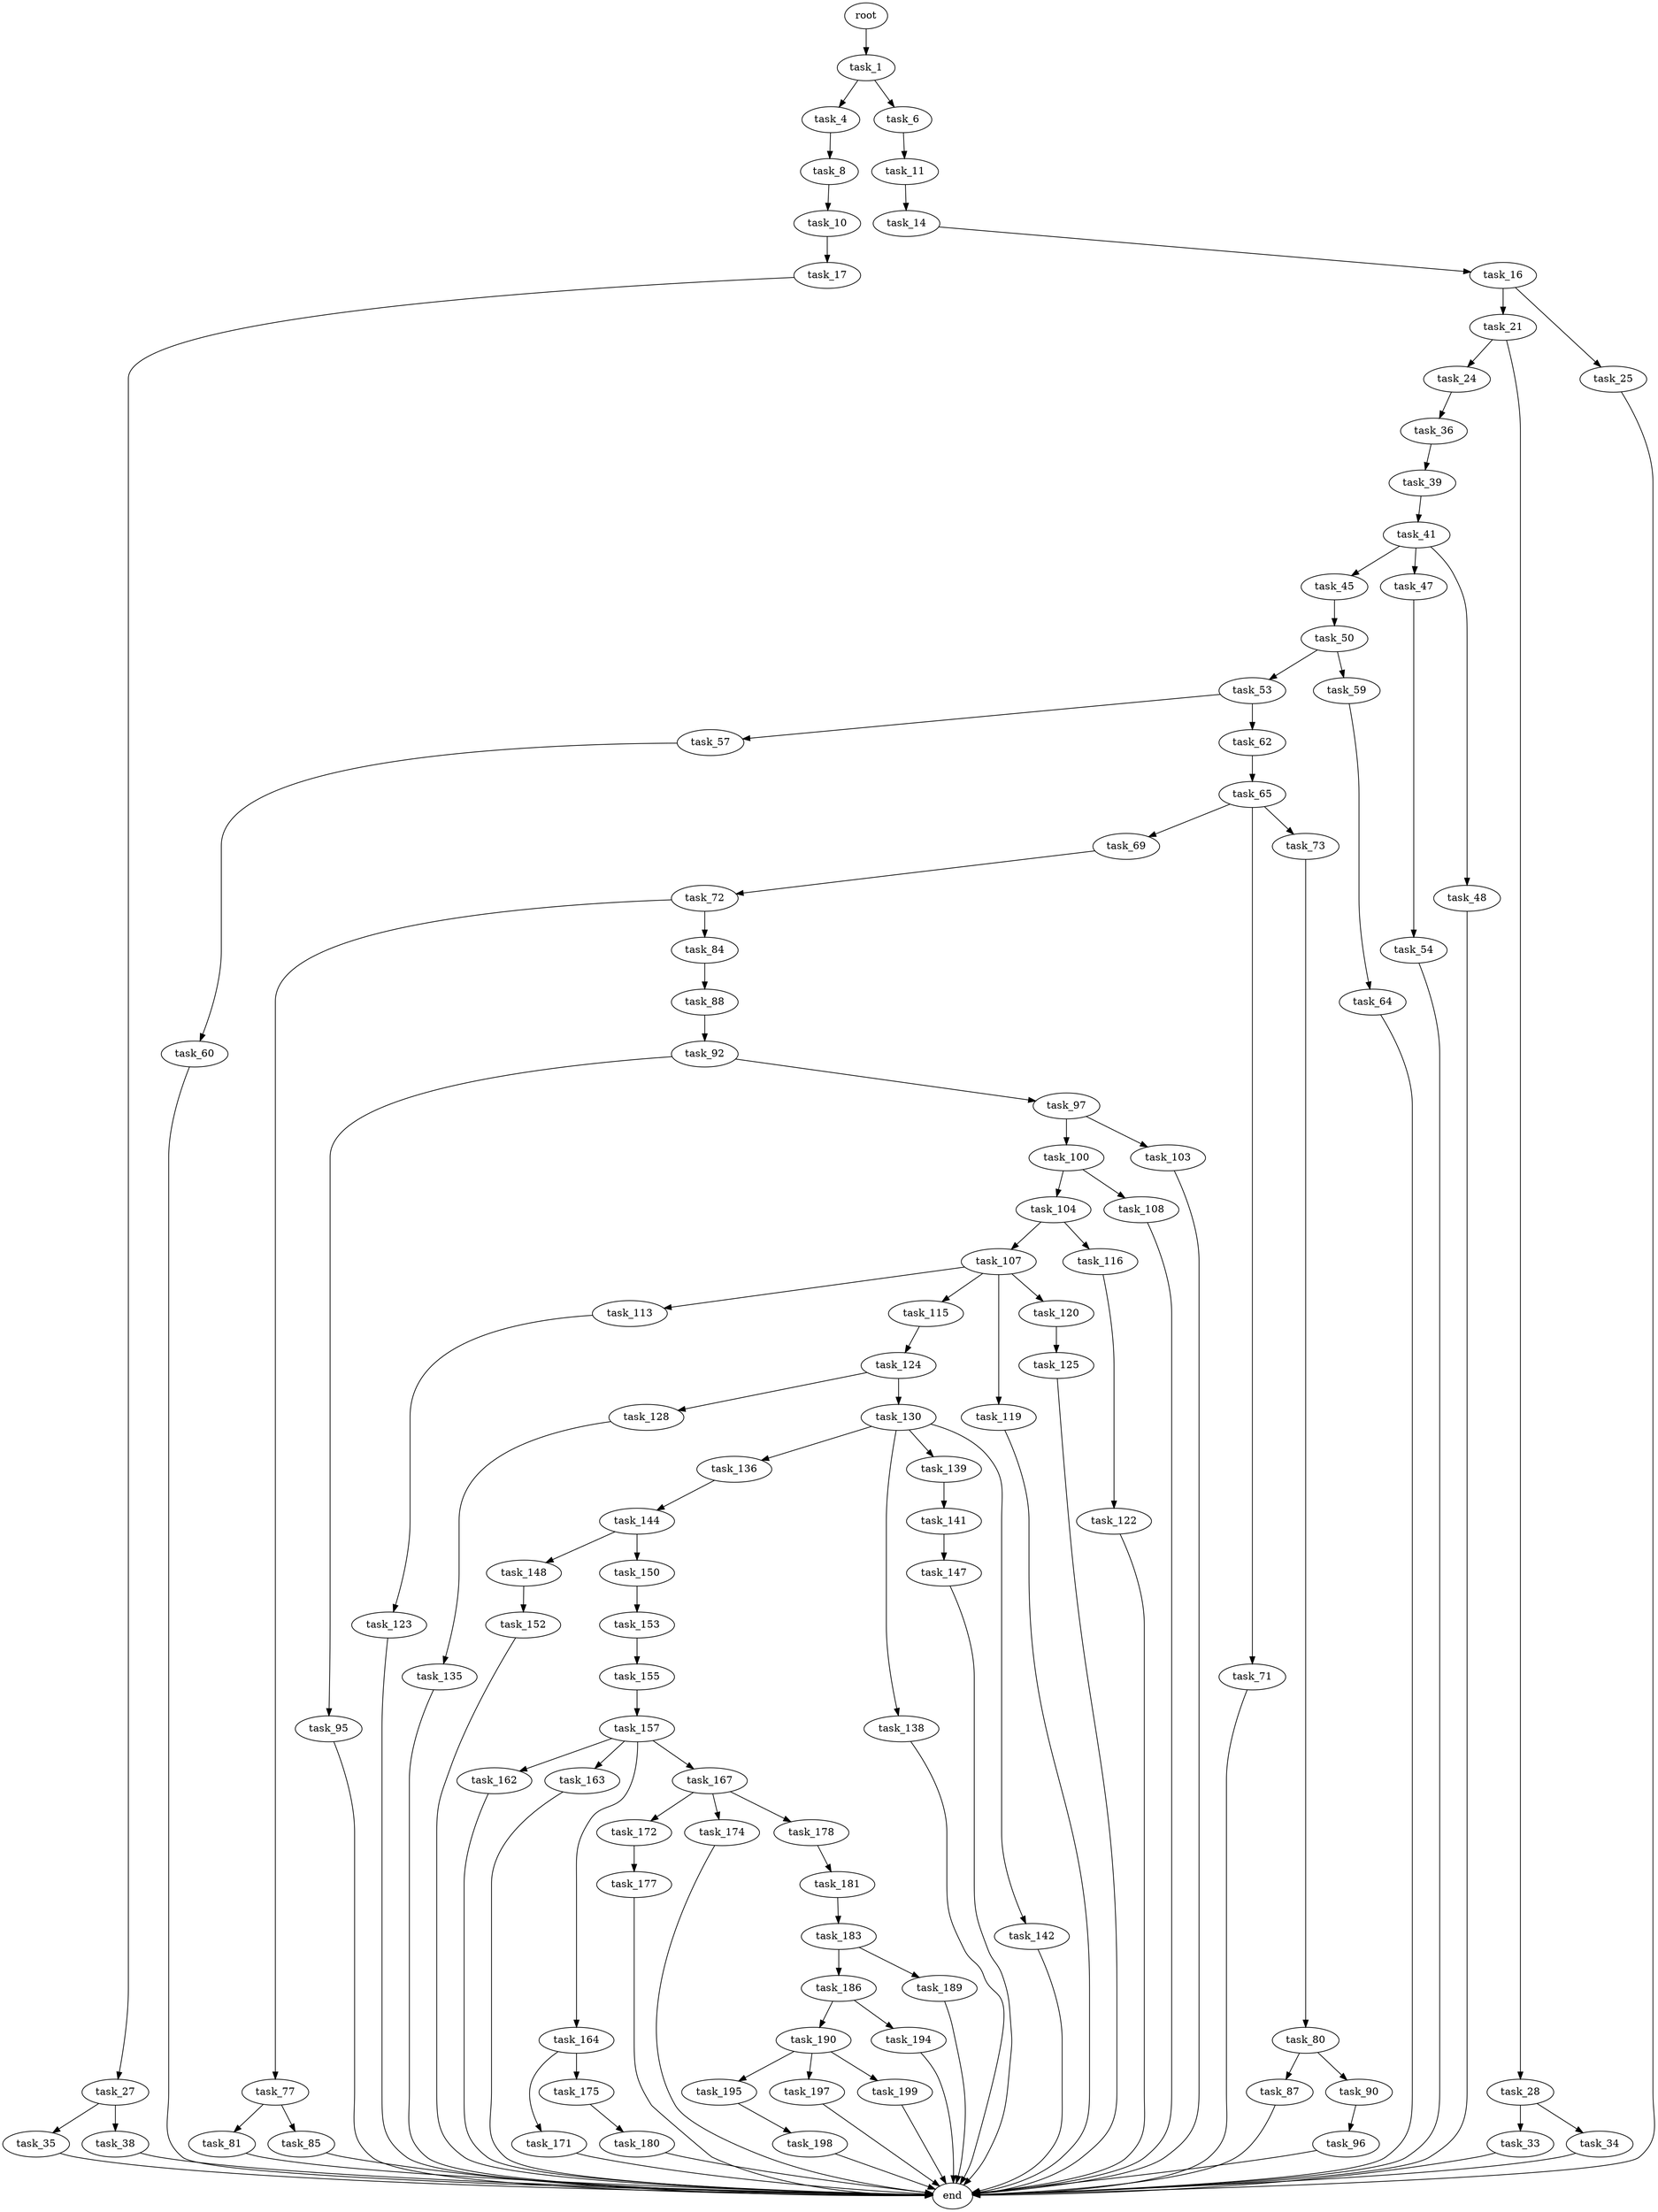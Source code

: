 digraph G {
  root [size="0.000000"];
  task_1 [size="231928233984.000000"];
  task_4 [size="37585717224.000000"];
  task_6 [size="28805860815.000000"];
  task_8 [size="909309328548.000000"];
  task_11 [size="134217728000.000000"];
  task_10 [size="7331548308.000000"];
  task_17 [size="141941233720.000000"];
  task_14 [size="68719476736.000000"];
  task_16 [size="67133953566.000000"];
  task_21 [size="231928233984.000000"];
  task_25 [size="593953014086.000000"];
  task_27 [size="134217728000.000000"];
  task_24 [size="25925147042.000000"];
  task_28 [size="1073741824000.000000"];
  task_36 [size="94676192352.000000"];
  end [size="0.000000"];
  task_35 [size="523642946907.000000"];
  task_38 [size="475286703872.000000"];
  task_33 [size="183984958567.000000"];
  task_34 [size="28991029248.000000"];
  task_39 [size="1073741824000.000000"];
  task_41 [size="8589934592.000000"];
  task_45 [size="911815307355.000000"];
  task_47 [size="13676042300.000000"];
  task_48 [size="782757789696.000000"];
  task_50 [size="68719476736.000000"];
  task_54 [size="368293445632.000000"];
  task_53 [size="142141466721.000000"];
  task_59 [size="42129087205.000000"];
  task_57 [size="1036776961859.000000"];
  task_62 [size="6545071576.000000"];
  task_60 [size="8274023156.000000"];
  task_64 [size="7496563499.000000"];
  task_65 [size="8589934592.000000"];
  task_69 [size="596603950592.000000"];
  task_71 [size="15598917400.000000"];
  task_73 [size="19407256153.000000"];
  task_72 [size="145627967628.000000"];
  task_77 [size="464904115716.000000"];
  task_84 [size="40195159778.000000"];
  task_80 [size="368293445632.000000"];
  task_81 [size="8589934592.000000"];
  task_85 [size="997842737597.000000"];
  task_87 [size="2965848282.000000"];
  task_90 [size="105937367952.000000"];
  task_88 [size="120890545380.000000"];
  task_92 [size="4741774562.000000"];
  task_96 [size="4520931633.000000"];
  task_95 [size="231928233984.000000"];
  task_97 [size="849959087898.000000"];
  task_100 [size="368293445632.000000"];
  task_103 [size="231928233984.000000"];
  task_104 [size="381771008696.000000"];
  task_108 [size="1073741824000.000000"];
  task_107 [size="1102960294.000000"];
  task_116 [size="20561171179.000000"];
  task_113 [size="1421061440813.000000"];
  task_115 [size="29743217972.000000"];
  task_119 [size="2677781485.000000"];
  task_120 [size="31040849191.000000"];
  task_123 [size="8310185563.000000"];
  task_124 [size="11908362623.000000"];
  task_122 [size="368293445632.000000"];
  task_125 [size="14267174425.000000"];
  task_128 [size="98589937058.000000"];
  task_130 [size="693985055504.000000"];
  task_135 [size="3343356484.000000"];
  task_136 [size="67530071640.000000"];
  task_138 [size="130958233836.000000"];
  task_139 [size="1073741824000.000000"];
  task_142 [size="231928233984.000000"];
  task_144 [size="180571115192.000000"];
  task_141 [size="12583892501.000000"];
  task_147 [size="28991029248.000000"];
  task_148 [size="24891104107.000000"];
  task_150 [size="14229935585.000000"];
  task_152 [size="13956760025.000000"];
  task_153 [size="439256971005.000000"];
  task_155 [size="737798365772.000000"];
  task_157 [size="579072608261.000000"];
  task_162 [size="8589934592.000000"];
  task_163 [size="1073741824000.000000"];
  task_164 [size="33425715558.000000"];
  task_167 [size="2896467446.000000"];
  task_171 [size="12620580510.000000"];
  task_175 [size="134217728000.000000"];
  task_172 [size="13315164304.000000"];
  task_174 [size="58631014150.000000"];
  task_178 [size="68719476736.000000"];
  task_177 [size="1224259538882.000000"];
  task_180 [size="8304877662.000000"];
  task_181 [size="5565798088.000000"];
  task_183 [size="1514234638.000000"];
  task_186 [size="39750516659.000000"];
  task_189 [size="7401014139.000000"];
  task_190 [size="143181057624.000000"];
  task_194 [size="18256857612.000000"];
  task_195 [size="231928233984.000000"];
  task_197 [size="549755813888.000000"];
  task_199 [size="268875419159.000000"];
  task_198 [size="53133135328.000000"];

  root -> task_1 [size="1.000000"];
  task_1 -> task_4 [size="301989888.000000"];
  task_1 -> task_6 [size="301989888.000000"];
  task_4 -> task_8 [size="75497472.000000"];
  task_6 -> task_11 [size="75497472.000000"];
  task_8 -> task_10 [size="679477248.000000"];
  task_11 -> task_14 [size="209715200.000000"];
  task_10 -> task_17 [size="209715200.000000"];
  task_17 -> task_27 [size="536870912.000000"];
  task_14 -> task_16 [size="134217728.000000"];
  task_16 -> task_21 [size="75497472.000000"];
  task_16 -> task_25 [size="75497472.000000"];
  task_21 -> task_24 [size="301989888.000000"];
  task_21 -> task_28 [size="301989888.000000"];
  task_25 -> end [size="1.000000"];
  task_27 -> task_35 [size="209715200.000000"];
  task_27 -> task_38 [size="209715200.000000"];
  task_24 -> task_36 [size="411041792.000000"];
  task_28 -> task_33 [size="838860800.000000"];
  task_28 -> task_34 [size="838860800.000000"];
  task_36 -> task_39 [size="301989888.000000"];
  task_35 -> end [size="1.000000"];
  task_38 -> end [size="1.000000"];
  task_33 -> end [size="1.000000"];
  task_34 -> end [size="1.000000"];
  task_39 -> task_41 [size="838860800.000000"];
  task_41 -> task_45 [size="33554432.000000"];
  task_41 -> task_47 [size="33554432.000000"];
  task_41 -> task_48 [size="33554432.000000"];
  task_45 -> task_50 [size="679477248.000000"];
  task_47 -> task_54 [size="536870912.000000"];
  task_48 -> end [size="1.000000"];
  task_50 -> task_53 [size="134217728.000000"];
  task_50 -> task_59 [size="134217728.000000"];
  task_54 -> end [size="1.000000"];
  task_53 -> task_57 [size="301989888.000000"];
  task_53 -> task_62 [size="301989888.000000"];
  task_59 -> task_64 [size="679477248.000000"];
  task_57 -> task_60 [size="838860800.000000"];
  task_62 -> task_65 [size="134217728.000000"];
  task_60 -> end [size="1.000000"];
  task_64 -> end [size="1.000000"];
  task_65 -> task_69 [size="33554432.000000"];
  task_65 -> task_71 [size="33554432.000000"];
  task_65 -> task_73 [size="33554432.000000"];
  task_69 -> task_72 [size="536870912.000000"];
  task_71 -> end [size="1.000000"];
  task_73 -> task_80 [size="411041792.000000"];
  task_72 -> task_77 [size="134217728.000000"];
  task_72 -> task_84 [size="134217728.000000"];
  task_77 -> task_81 [size="301989888.000000"];
  task_77 -> task_85 [size="301989888.000000"];
  task_84 -> task_88 [size="679477248.000000"];
  task_80 -> task_87 [size="411041792.000000"];
  task_80 -> task_90 [size="411041792.000000"];
  task_81 -> end [size="1.000000"];
  task_85 -> end [size="1.000000"];
  task_87 -> end [size="1.000000"];
  task_90 -> task_96 [size="134217728.000000"];
  task_88 -> task_92 [size="134217728.000000"];
  task_92 -> task_95 [size="411041792.000000"];
  task_92 -> task_97 [size="411041792.000000"];
  task_96 -> end [size="1.000000"];
  task_95 -> end [size="1.000000"];
  task_97 -> task_100 [size="679477248.000000"];
  task_97 -> task_103 [size="679477248.000000"];
  task_100 -> task_104 [size="411041792.000000"];
  task_100 -> task_108 [size="411041792.000000"];
  task_103 -> end [size="1.000000"];
  task_104 -> task_107 [size="679477248.000000"];
  task_104 -> task_116 [size="679477248.000000"];
  task_108 -> end [size="1.000000"];
  task_107 -> task_113 [size="33554432.000000"];
  task_107 -> task_115 [size="33554432.000000"];
  task_107 -> task_119 [size="33554432.000000"];
  task_107 -> task_120 [size="33554432.000000"];
  task_116 -> task_122 [size="411041792.000000"];
  task_113 -> task_123 [size="838860800.000000"];
  task_115 -> task_124 [size="33554432.000000"];
  task_119 -> end [size="1.000000"];
  task_120 -> task_125 [size="33554432.000000"];
  task_123 -> end [size="1.000000"];
  task_124 -> task_128 [size="209715200.000000"];
  task_124 -> task_130 [size="209715200.000000"];
  task_122 -> end [size="1.000000"];
  task_125 -> end [size="1.000000"];
  task_128 -> task_135 [size="411041792.000000"];
  task_130 -> task_136 [size="536870912.000000"];
  task_130 -> task_138 [size="536870912.000000"];
  task_130 -> task_139 [size="536870912.000000"];
  task_130 -> task_142 [size="536870912.000000"];
  task_135 -> end [size="1.000000"];
  task_136 -> task_144 [size="134217728.000000"];
  task_138 -> end [size="1.000000"];
  task_139 -> task_141 [size="838860800.000000"];
  task_142 -> end [size="1.000000"];
  task_144 -> task_148 [size="536870912.000000"];
  task_144 -> task_150 [size="536870912.000000"];
  task_141 -> task_147 [size="301989888.000000"];
  task_147 -> end [size="1.000000"];
  task_148 -> task_152 [size="679477248.000000"];
  task_150 -> task_153 [size="301989888.000000"];
  task_152 -> end [size="1.000000"];
  task_153 -> task_155 [size="411041792.000000"];
  task_155 -> task_157 [size="679477248.000000"];
  task_157 -> task_162 [size="411041792.000000"];
  task_157 -> task_163 [size="411041792.000000"];
  task_157 -> task_164 [size="411041792.000000"];
  task_157 -> task_167 [size="411041792.000000"];
  task_162 -> end [size="1.000000"];
  task_163 -> end [size="1.000000"];
  task_164 -> task_171 [size="536870912.000000"];
  task_164 -> task_175 [size="536870912.000000"];
  task_167 -> task_172 [size="134217728.000000"];
  task_167 -> task_174 [size="134217728.000000"];
  task_167 -> task_178 [size="134217728.000000"];
  task_171 -> end [size="1.000000"];
  task_175 -> task_180 [size="209715200.000000"];
  task_172 -> task_177 [size="209715200.000000"];
  task_174 -> end [size="1.000000"];
  task_178 -> task_181 [size="134217728.000000"];
  task_177 -> end [size="1.000000"];
  task_180 -> end [size="1.000000"];
  task_181 -> task_183 [size="134217728.000000"];
  task_183 -> task_186 [size="33554432.000000"];
  task_183 -> task_189 [size="33554432.000000"];
  task_186 -> task_190 [size="679477248.000000"];
  task_186 -> task_194 [size="679477248.000000"];
  task_189 -> end [size="1.000000"];
  task_190 -> task_195 [size="134217728.000000"];
  task_190 -> task_197 [size="134217728.000000"];
  task_190 -> task_199 [size="134217728.000000"];
  task_194 -> end [size="1.000000"];
  task_195 -> task_198 [size="301989888.000000"];
  task_197 -> end [size="1.000000"];
  task_199 -> end [size="1.000000"];
  task_198 -> end [size="1.000000"];
}
